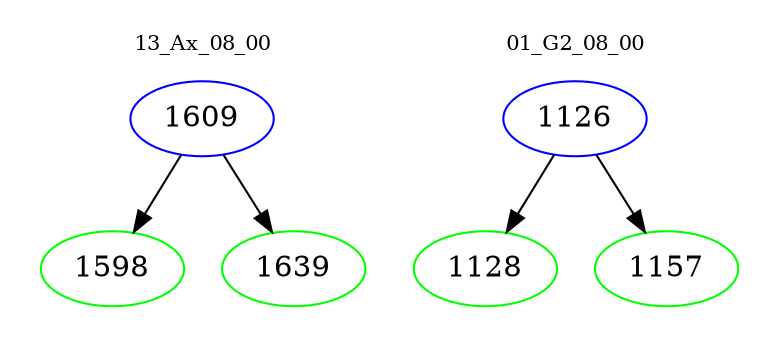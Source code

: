 digraph{
subgraph cluster_0 {
color = white
label = "13_Ax_08_00";
fontsize=10;
T0_1609 [label="1609", color="blue"]
T0_1609 -> T0_1598 [color="black"]
T0_1598 [label="1598", color="green"]
T0_1609 -> T0_1639 [color="black"]
T0_1639 [label="1639", color="green"]
}
subgraph cluster_1 {
color = white
label = "01_G2_08_00";
fontsize=10;
T1_1126 [label="1126", color="blue"]
T1_1126 -> T1_1128 [color="black"]
T1_1128 [label="1128", color="green"]
T1_1126 -> T1_1157 [color="black"]
T1_1157 [label="1157", color="green"]
}
}
